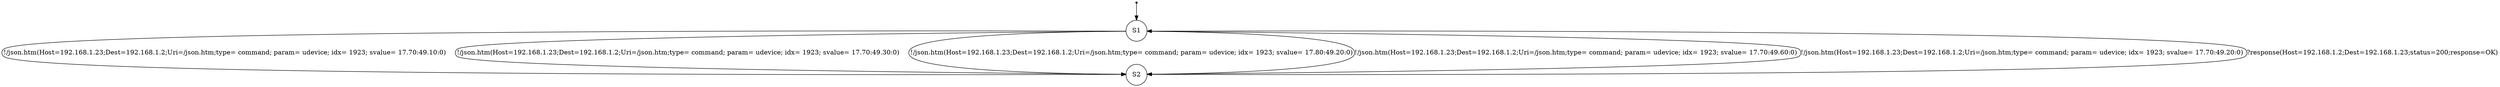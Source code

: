 digraph LTS {
S00[shape=point]
S1[label=S1,shape=circle];
S2[label=S2,shape=circle];
S00 -> S1
S1 -> S2[label ="!/json.htm(Host=192.168.1.23;Dest=192.168.1.2;Uri=/json.htm;type= command; param= udevice; idx= 1923; svalue= 17.70:49.10:0)"];
S1 -> S2[label ="!/json.htm(Host=192.168.1.23;Dest=192.168.1.2;Uri=/json.htm;type= command; param= udevice; idx= 1923; svalue= 17.70:49.30:0)"];
S1 -> S2[label ="!/json.htm(Host=192.168.1.23;Dest=192.168.1.2;Uri=/json.htm;type= command; param= udevice; idx= 1923; svalue= 17.80:49.20:0)"];
S1 -> S2[label ="!/json.htm(Host=192.168.1.23;Dest=192.168.1.2;Uri=/json.htm;type= command; param= udevice; idx= 1923; svalue= 17.70:49.60:0)"];
S1 -> S2[label ="!/json.htm(Host=192.168.1.23;Dest=192.168.1.2;Uri=/json.htm;type= command; param= udevice; idx= 1923; svalue= 17.70:49.20:0)"];
S2 -> S1[label ="?response(Host=192.168.1.2;Dest=192.168.1.23;status=200;response=OK)"];
}
